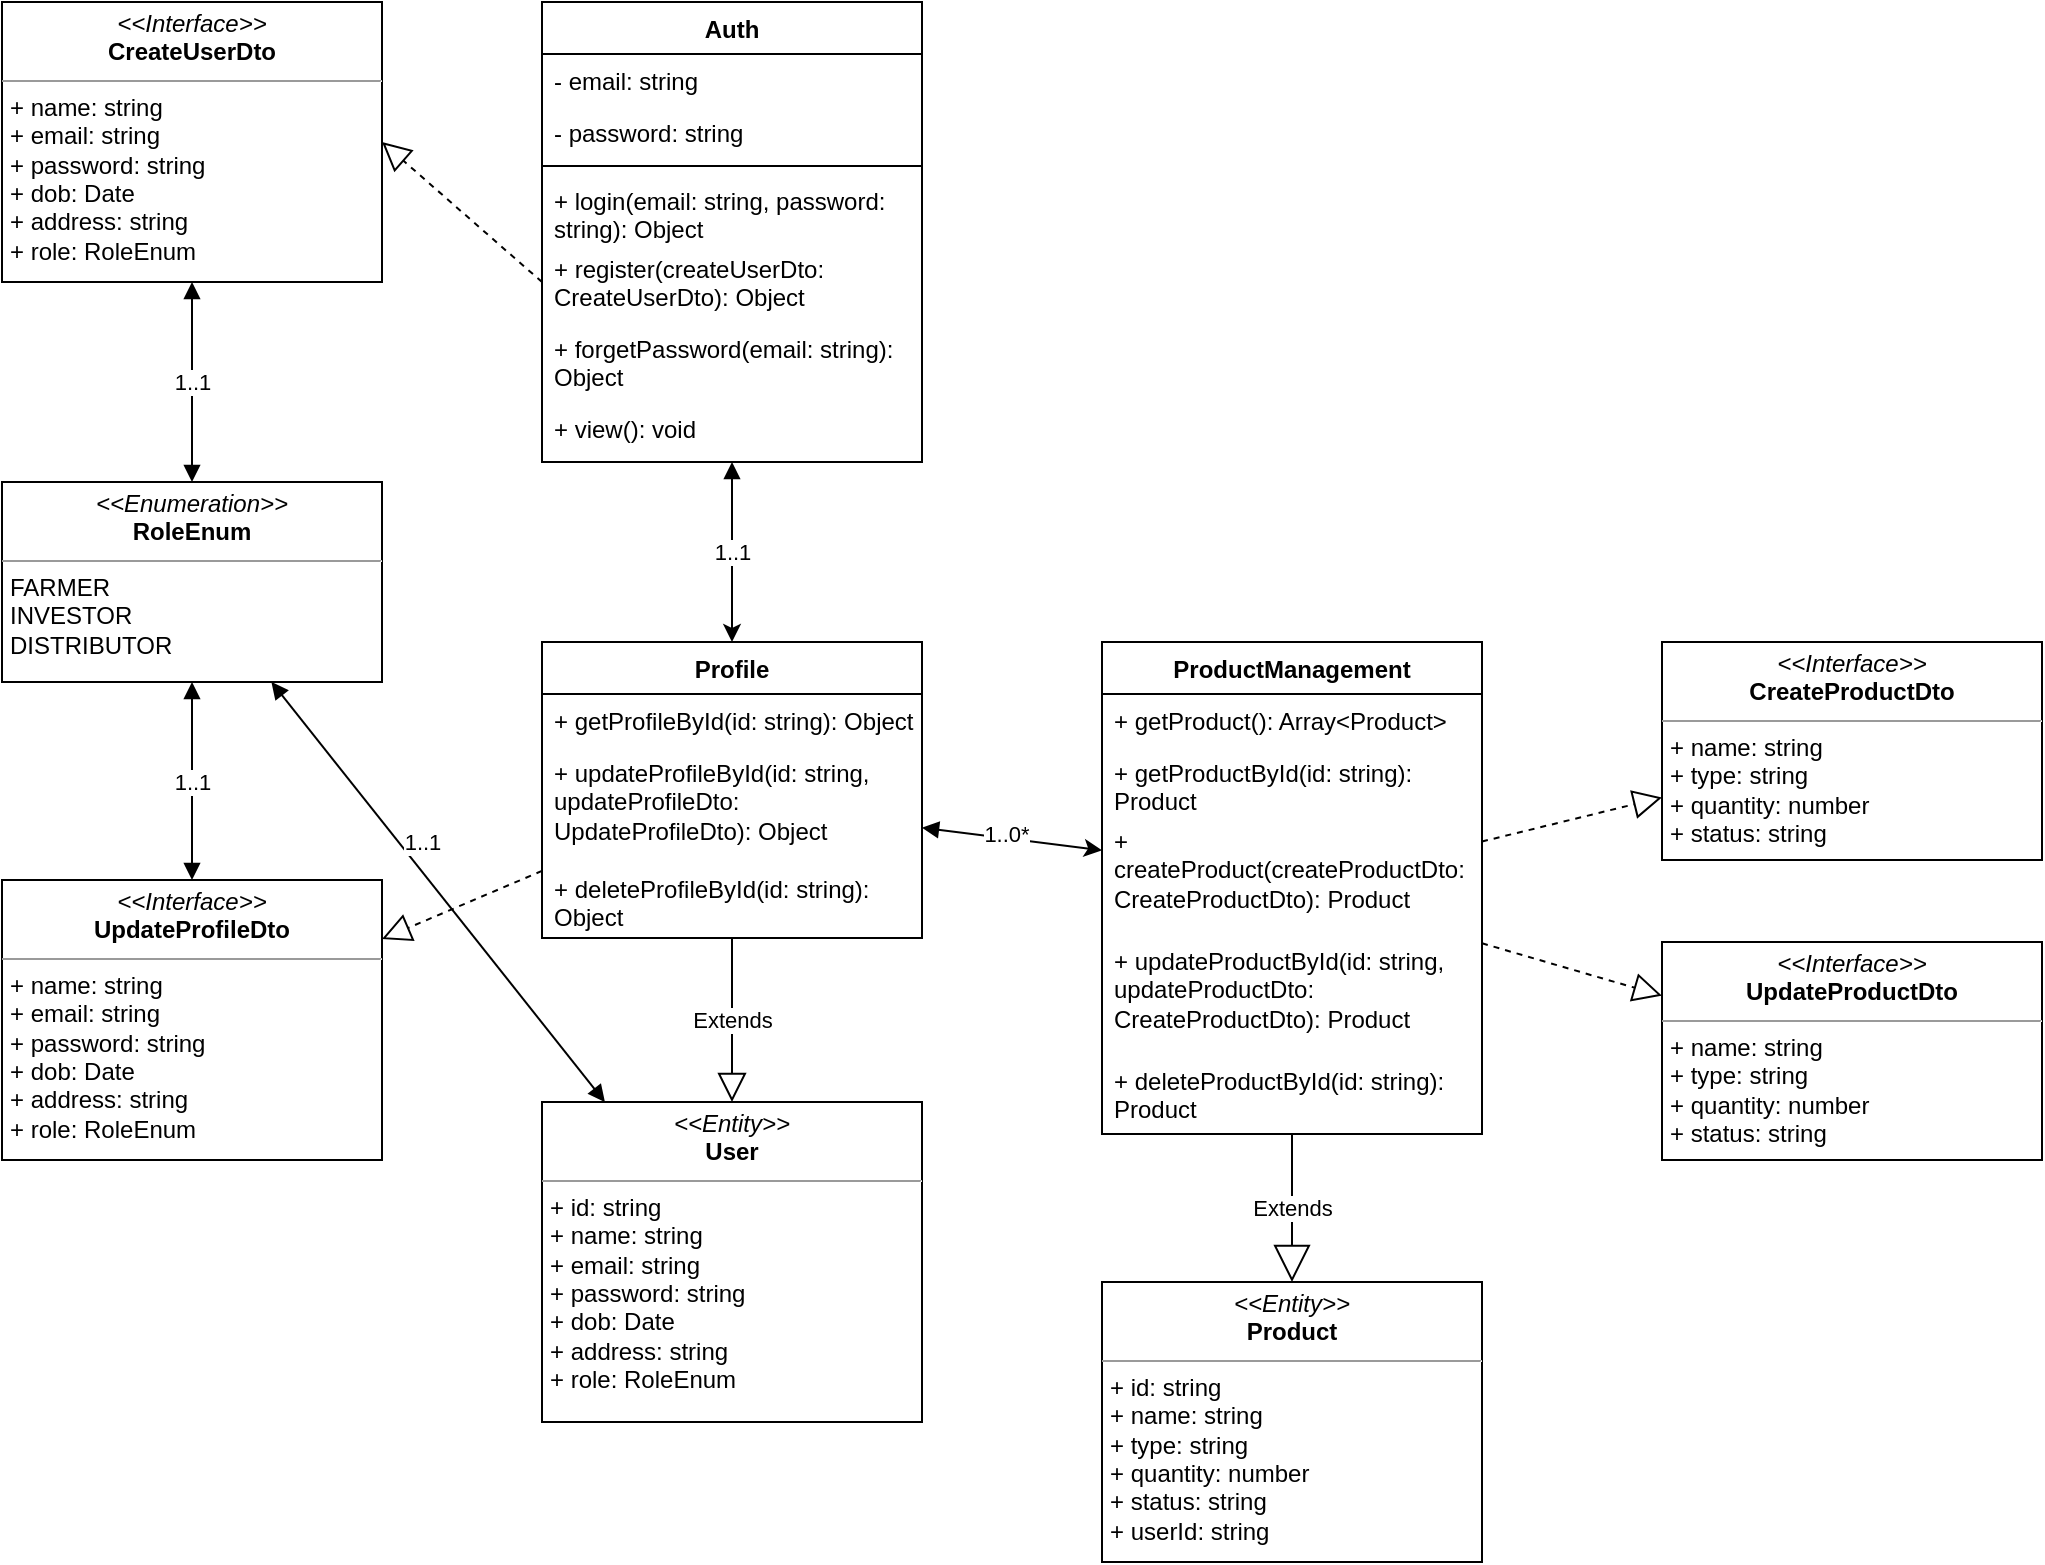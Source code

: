 <mxfile version="21.1.4" type="github">
  <diagram id="C5RBs43oDa-KdzZeNtuy" name="Page-1">
    <mxGraphModel dx="2022" dy="667" grid="1" gridSize="10" guides="1" tooltips="1" connect="1" arrows="1" fold="1" page="1" pageScale="1" pageWidth="827" pageHeight="1169" math="0" shadow="0">
      <root>
        <mxCell id="WIyWlLk6GJQsqaUBKTNV-0" />
        <mxCell id="WIyWlLk6GJQsqaUBKTNV-1" parent="WIyWlLk6GJQsqaUBKTNV-0" />
        <mxCell id="qo7mncc2p6GoIlYHqSef-36" value="1..1" style="edgeStyle=orthogonalEdgeStyle;rounded=0;orthogonalLoop=1;jettySize=auto;html=1;startArrow=block;startFill=1;" edge="1" parent="WIyWlLk6GJQsqaUBKTNV-1" source="qo7mncc2p6GoIlYHqSef-0" target="qo7mncc2p6GoIlYHqSef-13">
          <mxGeometry relative="1" as="geometry" />
        </mxCell>
        <mxCell id="qo7mncc2p6GoIlYHqSef-0" value="Auth" style="swimlane;fontStyle=1;align=center;verticalAlign=top;childLayout=stackLayout;horizontal=1;startSize=26;horizontalStack=0;resizeParent=1;resizeParentMax=0;resizeLast=0;collapsible=1;marginBottom=0;whiteSpace=wrap;html=1;" vertex="1" parent="WIyWlLk6GJQsqaUBKTNV-1">
          <mxGeometry x="160" y="160" width="190" height="230" as="geometry" />
        </mxCell>
        <mxCell id="qo7mncc2p6GoIlYHqSef-1" value="- email: string" style="text;strokeColor=none;fillColor=none;align=left;verticalAlign=top;spacingLeft=4;spacingRight=4;overflow=hidden;rotatable=0;points=[[0,0.5],[1,0.5]];portConstraint=eastwest;whiteSpace=wrap;html=1;" vertex="1" parent="qo7mncc2p6GoIlYHqSef-0">
          <mxGeometry y="26" width="190" height="26" as="geometry" />
        </mxCell>
        <mxCell id="qo7mncc2p6GoIlYHqSef-5" value="- password: string" style="text;strokeColor=none;fillColor=none;align=left;verticalAlign=top;spacingLeft=4;spacingRight=4;overflow=hidden;rotatable=0;points=[[0,0.5],[1,0.5]];portConstraint=eastwest;whiteSpace=wrap;html=1;" vertex="1" parent="qo7mncc2p6GoIlYHqSef-0">
          <mxGeometry y="52" width="190" height="26" as="geometry" />
        </mxCell>
        <mxCell id="qo7mncc2p6GoIlYHqSef-2" value="" style="line;strokeWidth=1;fillColor=none;align=left;verticalAlign=middle;spacingTop=-1;spacingLeft=3;spacingRight=3;rotatable=0;labelPosition=right;points=[];portConstraint=eastwest;strokeColor=inherit;" vertex="1" parent="qo7mncc2p6GoIlYHqSef-0">
          <mxGeometry y="78" width="190" height="8" as="geometry" />
        </mxCell>
        <mxCell id="qo7mncc2p6GoIlYHqSef-3" value="+ login(email: string, password: string): Object" style="text;strokeColor=none;fillColor=none;align=left;verticalAlign=top;spacingLeft=4;spacingRight=4;overflow=hidden;rotatable=0;points=[[0,0.5],[1,0.5]];portConstraint=eastwest;whiteSpace=wrap;html=1;" vertex="1" parent="qo7mncc2p6GoIlYHqSef-0">
          <mxGeometry y="86" width="190" height="34" as="geometry" />
        </mxCell>
        <mxCell id="qo7mncc2p6GoIlYHqSef-7" value="+ register(createUserDto: CreateUserDto): Object" style="text;strokeColor=none;fillColor=none;align=left;verticalAlign=top;spacingLeft=4;spacingRight=4;overflow=hidden;rotatable=0;points=[[0,0.5],[1,0.5]];portConstraint=eastwest;whiteSpace=wrap;html=1;" vertex="1" parent="qo7mncc2p6GoIlYHqSef-0">
          <mxGeometry y="120" width="190" height="40" as="geometry" />
        </mxCell>
        <mxCell id="qo7mncc2p6GoIlYHqSef-6" value="+ forgetPassword(email: string): Object" style="text;strokeColor=none;fillColor=none;align=left;verticalAlign=top;spacingLeft=4;spacingRight=4;overflow=hidden;rotatable=0;points=[[0,0.5],[1,0.5]];portConstraint=eastwest;whiteSpace=wrap;html=1;" vertex="1" parent="qo7mncc2p6GoIlYHqSef-0">
          <mxGeometry y="160" width="190" height="40" as="geometry" />
        </mxCell>
        <mxCell id="qo7mncc2p6GoIlYHqSef-18" value="+ view(): void" style="text;strokeColor=none;fillColor=none;align=left;verticalAlign=top;spacingLeft=4;spacingRight=4;overflow=hidden;rotatable=0;points=[[0,0.5],[1,0.5]];portConstraint=eastwest;whiteSpace=wrap;html=1;" vertex="1" parent="qo7mncc2p6GoIlYHqSef-0">
          <mxGeometry y="200" width="190" height="30" as="geometry" />
        </mxCell>
        <mxCell id="qo7mncc2p6GoIlYHqSef-9" value="&lt;p style=&quot;margin:0px;margin-top:4px;text-align:center;&quot;&gt;&lt;i&gt;&amp;lt;&amp;lt;Interface&amp;gt;&amp;gt;&lt;/i&gt;&lt;br&gt;&lt;b&gt;CreateUserDto&lt;/b&gt;&lt;/p&gt;&lt;hr size=&quot;1&quot;&gt;&lt;p style=&quot;margin:0px;margin-left:4px;&quot;&gt;+ name: string&lt;/p&gt;&lt;p style=&quot;margin:0px;margin-left:4px;&quot;&gt;+ email: string&lt;br&gt;+ password: string&lt;/p&gt;&lt;p style=&quot;margin:0px;margin-left:4px;&quot;&gt;+ dob: Date&lt;br&gt;&lt;/p&gt;&lt;p style=&quot;margin:0px;margin-left:4px;&quot;&gt;+ address: string&lt;/p&gt;&lt;p style=&quot;margin:0px;margin-left:4px;&quot;&gt;+ role: RoleEnum&lt;/p&gt;" style="verticalAlign=top;align=left;overflow=fill;fontSize=12;fontFamily=Helvetica;html=1;whiteSpace=wrap;" vertex="1" parent="WIyWlLk6GJQsqaUBKTNV-1">
          <mxGeometry x="-110" y="160" width="190" height="140" as="geometry" />
        </mxCell>
        <mxCell id="qo7mncc2p6GoIlYHqSef-10" value="" style="endArrow=block;dashed=1;endFill=0;endSize=12;html=1;rounded=0;entryX=1;entryY=0.5;entryDx=0;entryDy=0;exitX=0;exitY=0.5;exitDx=0;exitDy=0;" edge="1" parent="WIyWlLk6GJQsqaUBKTNV-1" source="qo7mncc2p6GoIlYHqSef-7" target="qo7mncc2p6GoIlYHqSef-9">
          <mxGeometry width="160" relative="1" as="geometry">
            <mxPoint x="-30" y="360" as="sourcePoint" />
            <mxPoint x="130" y="360" as="targetPoint" />
          </mxGeometry>
        </mxCell>
        <mxCell id="qo7mncc2p6GoIlYHqSef-11" value="&lt;p style=&quot;margin:0px;margin-top:4px;text-align:center;&quot;&gt;&lt;i&gt;&amp;lt;&amp;lt;Enumeration&amp;gt;&amp;gt;&lt;/i&gt;&lt;br&gt;&lt;b&gt;RoleEnum&lt;/b&gt;&lt;/p&gt;&lt;hr size=&quot;1&quot;&gt;&lt;p style=&quot;margin:0px;margin-left:4px;&quot;&gt;FARMER&lt;br&gt;INVESTOR&lt;br&gt;DISTRIBUTOR&lt;/p&gt;" style="verticalAlign=top;align=left;overflow=fill;fontSize=12;fontFamily=Helvetica;html=1;whiteSpace=wrap;" vertex="1" parent="WIyWlLk6GJQsqaUBKTNV-1">
          <mxGeometry x="-110" y="400" width="190" height="100" as="geometry" />
        </mxCell>
        <mxCell id="qo7mncc2p6GoIlYHqSef-34" value="Extends" style="edgeStyle=orthogonalEdgeStyle;rounded=0;orthogonalLoop=1;jettySize=auto;html=1;endArrow=block;endFill=0;endSize=12;" edge="1" parent="WIyWlLk6GJQsqaUBKTNV-1" source="qo7mncc2p6GoIlYHqSef-13" target="qo7mncc2p6GoIlYHqSef-19">
          <mxGeometry relative="1" as="geometry" />
        </mxCell>
        <mxCell id="qo7mncc2p6GoIlYHqSef-13" value="Profile" style="swimlane;fontStyle=1;align=center;verticalAlign=top;childLayout=stackLayout;horizontal=1;startSize=26;horizontalStack=0;resizeParent=1;resizeParentMax=0;resizeLast=0;collapsible=1;marginBottom=0;whiteSpace=wrap;html=1;" vertex="1" parent="WIyWlLk6GJQsqaUBKTNV-1">
          <mxGeometry x="160" y="480" width="190" height="148" as="geometry" />
        </mxCell>
        <mxCell id="qo7mncc2p6GoIlYHqSef-16" value="+ getProfileById(id: string): Object" style="text;strokeColor=none;fillColor=none;align=left;verticalAlign=top;spacingLeft=4;spacingRight=4;overflow=hidden;rotatable=0;points=[[0,0.5],[1,0.5]];portConstraint=eastwest;whiteSpace=wrap;html=1;" vertex="1" parent="qo7mncc2p6GoIlYHqSef-13">
          <mxGeometry y="26" width="190" height="26" as="geometry" />
        </mxCell>
        <mxCell id="qo7mncc2p6GoIlYHqSef-32" value="+ updateProfileById(id: string, updateProfileDto: UpdateProfileDto): Object" style="text;strokeColor=none;fillColor=none;align=left;verticalAlign=top;spacingLeft=4;spacingRight=4;overflow=hidden;rotatable=0;points=[[0,0.5],[1,0.5]];portConstraint=eastwest;whiteSpace=wrap;html=1;" vertex="1" parent="qo7mncc2p6GoIlYHqSef-13">
          <mxGeometry y="52" width="190" height="58" as="geometry" />
        </mxCell>
        <mxCell id="qo7mncc2p6GoIlYHqSef-33" value="+ deleteProfileById(id: string): Object" style="text;strokeColor=none;fillColor=none;align=left;verticalAlign=top;spacingLeft=4;spacingRight=4;overflow=hidden;rotatable=0;points=[[0,0.5],[1,0.5]];portConstraint=eastwest;whiteSpace=wrap;html=1;" vertex="1" parent="qo7mncc2p6GoIlYHqSef-13">
          <mxGeometry y="110" width="190" height="38" as="geometry" />
        </mxCell>
        <mxCell id="qo7mncc2p6GoIlYHqSef-19" value="&lt;p style=&quot;margin:0px;margin-top:4px;text-align:center;&quot;&gt;&lt;i&gt;&amp;lt;&amp;lt;Entity&amp;gt;&amp;gt;&lt;/i&gt;&lt;br&gt;&lt;b&gt;User&lt;/b&gt;&lt;/p&gt;&lt;hr size=&quot;1&quot;&gt;&lt;p style=&quot;border-color: var(--border-color); margin: 0px 0px 0px 4px;&quot;&gt;+ id: string&lt;/p&gt;&lt;p style=&quot;border-color: var(--border-color); margin: 0px 0px 0px 4px;&quot;&gt;+ name: string&lt;/p&gt;&lt;p style=&quot;border-color: var(--border-color); margin: 0px 0px 0px 4px;&quot;&gt;+ email: string&lt;br style=&quot;border-color: var(--border-color);&quot;&gt;+ password: string&lt;/p&gt;&lt;p style=&quot;border-color: var(--border-color); margin: 0px 0px 0px 4px;&quot;&gt;+ dob: Date&lt;br style=&quot;border-color: var(--border-color);&quot;&gt;&lt;/p&gt;&lt;p style=&quot;border-color: var(--border-color); margin: 0px 0px 0px 4px;&quot;&gt;+ address: string&lt;/p&gt;&lt;p style=&quot;border-color: var(--border-color); margin: 0px 0px 0px 4px;&quot;&gt;+ role: RoleEnum&lt;/p&gt;" style="verticalAlign=top;align=left;overflow=fill;fontSize=12;fontFamily=Helvetica;html=1;whiteSpace=wrap;" vertex="1" parent="WIyWlLk6GJQsqaUBKTNV-1">
          <mxGeometry x="160" y="710" width="190" height="160" as="geometry" />
        </mxCell>
        <mxCell id="qo7mncc2p6GoIlYHqSef-39" value="ProductManagement" style="swimlane;fontStyle=1;align=center;verticalAlign=top;childLayout=stackLayout;horizontal=1;startSize=26;horizontalStack=0;resizeParent=1;resizeParentMax=0;resizeLast=0;collapsible=1;marginBottom=0;whiteSpace=wrap;html=1;" vertex="1" parent="WIyWlLk6GJQsqaUBKTNV-1">
          <mxGeometry x="440" y="480" width="190" height="246" as="geometry" />
        </mxCell>
        <mxCell id="qo7mncc2p6GoIlYHqSef-42" value="+ getProduct(): Array&amp;lt;Product&amp;gt;" style="text;strokeColor=none;fillColor=none;align=left;verticalAlign=top;spacingLeft=4;spacingRight=4;overflow=hidden;rotatable=0;points=[[0,0.5],[1,0.5]];portConstraint=eastwest;whiteSpace=wrap;html=1;" vertex="1" parent="qo7mncc2p6GoIlYHqSef-39">
          <mxGeometry y="26" width="190" height="26" as="geometry" />
        </mxCell>
        <mxCell id="qo7mncc2p6GoIlYHqSef-50" value="+ getProductById(id: string): Product" style="text;strokeColor=none;fillColor=none;align=left;verticalAlign=top;spacingLeft=4;spacingRight=4;overflow=hidden;rotatable=0;points=[[0,0.5],[1,0.5]];portConstraint=eastwest;whiteSpace=wrap;html=1;" vertex="1" parent="qo7mncc2p6GoIlYHqSef-39">
          <mxGeometry y="52" width="190" height="34" as="geometry" />
        </mxCell>
        <mxCell id="qo7mncc2p6GoIlYHqSef-52" value="+ createProduct(createProductDto: CreateProductDto): Product" style="text;strokeColor=none;fillColor=none;align=left;verticalAlign=top;spacingLeft=4;spacingRight=4;overflow=hidden;rotatable=0;points=[[0,0.5],[1,0.5]];portConstraint=eastwest;whiteSpace=wrap;html=1;" vertex="1" parent="qo7mncc2p6GoIlYHqSef-39">
          <mxGeometry y="86" width="190" height="60" as="geometry" />
        </mxCell>
        <mxCell id="qo7mncc2p6GoIlYHqSef-53" value="+ updateProductById(id: string, updateProductDto: CreateProductDto): Product" style="text;strokeColor=none;fillColor=none;align=left;verticalAlign=top;spacingLeft=4;spacingRight=4;overflow=hidden;rotatable=0;points=[[0,0.5],[1,0.5]];portConstraint=eastwest;whiteSpace=wrap;html=1;" vertex="1" parent="qo7mncc2p6GoIlYHqSef-39">
          <mxGeometry y="146" width="190" height="60" as="geometry" />
        </mxCell>
        <mxCell id="qo7mncc2p6GoIlYHqSef-54" value="+ deleteProductById(id: string): Product" style="text;strokeColor=none;fillColor=none;align=left;verticalAlign=top;spacingLeft=4;spacingRight=4;overflow=hidden;rotatable=0;points=[[0,0.5],[1,0.5]];portConstraint=eastwest;whiteSpace=wrap;html=1;" vertex="1" parent="qo7mncc2p6GoIlYHqSef-39">
          <mxGeometry y="206" width="190" height="40" as="geometry" />
        </mxCell>
        <mxCell id="qo7mncc2p6GoIlYHqSef-48" value="&lt;p style=&quot;margin:0px;margin-top:4px;text-align:center;&quot;&gt;&lt;i&gt;&amp;lt;&amp;lt;Entity&amp;gt;&amp;gt;&lt;/i&gt;&lt;br&gt;&lt;b&gt;Product&lt;/b&gt;&lt;/p&gt;&lt;hr size=&quot;1&quot;&gt;&lt;p style=&quot;border-color: var(--border-color); margin: 0px 0px 0px 4px;&quot;&gt;+ id: string&lt;/p&gt;&lt;p style=&quot;border-color: var(--border-color); margin: 0px 0px 0px 4px;&quot;&gt;+ name: string&lt;/p&gt;&lt;p style=&quot;border-color: var(--border-color); margin: 0px 0px 0px 4px;&quot;&gt;+ type: string&lt;/p&gt;&lt;p style=&quot;border-color: var(--border-color); margin: 0px 0px 0px 4px;&quot;&gt;+ quantity: number&lt;/p&gt;&lt;p style=&quot;border-color: var(--border-color); margin: 0px 0px 0px 4px;&quot;&gt;+ status: string&lt;/p&gt;&lt;p style=&quot;border-color: var(--border-color); margin: 0px 0px 0px 4px;&quot;&gt;+ userId: string&lt;/p&gt;" style="verticalAlign=top;align=left;overflow=fill;fontSize=12;fontFamily=Helvetica;html=1;whiteSpace=wrap;" vertex="1" parent="WIyWlLk6GJQsqaUBKTNV-1">
          <mxGeometry x="440" y="800" width="190" height="140" as="geometry" />
        </mxCell>
        <mxCell id="qo7mncc2p6GoIlYHqSef-49" value="Extends" style="endArrow=block;endSize=16;endFill=0;html=1;rounded=0;entryX=0.5;entryY=0;entryDx=0;entryDy=0;" edge="1" parent="WIyWlLk6GJQsqaUBKTNV-1" source="qo7mncc2p6GoIlYHqSef-39" target="qo7mncc2p6GoIlYHqSef-48">
          <mxGeometry width="160" relative="1" as="geometry">
            <mxPoint x="450" y="650" as="sourcePoint" />
            <mxPoint x="610" y="650" as="targetPoint" />
          </mxGeometry>
        </mxCell>
        <mxCell id="qo7mncc2p6GoIlYHqSef-55" value="" style="rounded=0;orthogonalLoop=1;jettySize=auto;html=1;startArrow=block;startFill=1;" edge="1" parent="WIyWlLk6GJQsqaUBKTNV-1" source="qo7mncc2p6GoIlYHqSef-32" target="qo7mncc2p6GoIlYHqSef-52">
          <mxGeometry relative="1" as="geometry" />
        </mxCell>
        <mxCell id="qo7mncc2p6GoIlYHqSef-56" value="1..0*" style="edgeLabel;html=1;align=center;verticalAlign=middle;resizable=0;points=[];" vertex="1" connectable="0" parent="qo7mncc2p6GoIlYHqSef-55">
          <mxGeometry x="-0.619" relative="1" as="geometry">
            <mxPoint x="24" y="1" as="offset" />
          </mxGeometry>
        </mxCell>
        <mxCell id="qo7mncc2p6GoIlYHqSef-57" value="&lt;p style=&quot;margin:0px;margin-top:4px;text-align:center;&quot;&gt;&lt;i&gt;&amp;lt;&amp;lt;Interface&amp;gt;&amp;gt;&lt;/i&gt;&lt;br&gt;&lt;b&gt;CreateProductDto&lt;/b&gt;&lt;/p&gt;&lt;hr size=&quot;1&quot;&gt;&lt;p style=&quot;border-color: var(--border-color); margin: 0px 0px 0px 4px;&quot;&gt;&lt;span style=&quot;background-color: initial;&quot;&gt;+ name: string&lt;/span&gt;&lt;br&gt;&lt;/p&gt;&lt;p style=&quot;border-color: var(--border-color); margin: 0px 0px 0px 4px;&quot;&gt;+ type: string&lt;/p&gt;&lt;p style=&quot;border-color: var(--border-color); margin: 0px 0px 0px 4px;&quot;&gt;+ quantity: number&lt;/p&gt;&lt;p style=&quot;border-color: var(--border-color); margin: 0px 0px 0px 4px;&quot;&gt;+ status: string&lt;/p&gt;" style="verticalAlign=top;align=left;overflow=fill;fontSize=12;fontFamily=Helvetica;html=1;whiteSpace=wrap;" vertex="1" parent="WIyWlLk6GJQsqaUBKTNV-1">
          <mxGeometry x="720" y="480" width="190" height="109" as="geometry" />
        </mxCell>
        <mxCell id="qo7mncc2p6GoIlYHqSef-59" value="&lt;p style=&quot;margin:0px;margin-top:4px;text-align:center;&quot;&gt;&lt;i&gt;&amp;lt;&amp;lt;Interface&amp;gt;&amp;gt;&lt;/i&gt;&lt;br&gt;&lt;b&gt;UpdateProductDto&lt;/b&gt;&lt;/p&gt;&lt;hr size=&quot;1&quot;&gt;&lt;p style=&quot;border-color: var(--border-color); margin: 0px 0px 0px 4px;&quot;&gt;&lt;span style=&quot;background-color: initial;&quot;&gt;+ name: string&lt;/span&gt;&lt;br&gt;&lt;/p&gt;&lt;p style=&quot;border-color: var(--border-color); margin: 0px 0px 0px 4px;&quot;&gt;+ type: string&lt;/p&gt;&lt;p style=&quot;border-color: var(--border-color); margin: 0px 0px 0px 4px;&quot;&gt;+ quantity: number&lt;/p&gt;&lt;p style=&quot;border-color: var(--border-color); margin: 0px 0px 0px 4px;&quot;&gt;+ status: string&lt;/p&gt;" style="verticalAlign=top;align=left;overflow=fill;fontSize=12;fontFamily=Helvetica;html=1;whiteSpace=wrap;" vertex="1" parent="WIyWlLk6GJQsqaUBKTNV-1">
          <mxGeometry x="720" y="630" width="190" height="109" as="geometry" />
        </mxCell>
        <mxCell id="qo7mncc2p6GoIlYHqSef-60" value="" style="endArrow=block;dashed=1;endFill=0;endSize=12;html=1;rounded=0;" edge="1" parent="WIyWlLk6GJQsqaUBKTNV-1" source="qo7mncc2p6GoIlYHqSef-39" target="qo7mncc2p6GoIlYHqSef-57">
          <mxGeometry width="160" relative="1" as="geometry">
            <mxPoint x="680" y="790" as="sourcePoint" />
            <mxPoint x="840" y="790" as="targetPoint" />
          </mxGeometry>
        </mxCell>
        <mxCell id="qo7mncc2p6GoIlYHqSef-61" value="" style="endArrow=block;dashed=1;endFill=0;endSize=12;html=1;rounded=0;" edge="1" parent="WIyWlLk6GJQsqaUBKTNV-1" source="qo7mncc2p6GoIlYHqSef-39" target="qo7mncc2p6GoIlYHqSef-59">
          <mxGeometry width="160" relative="1" as="geometry">
            <mxPoint x="680" y="840" as="sourcePoint" />
            <mxPoint x="840" y="840" as="targetPoint" />
          </mxGeometry>
        </mxCell>
        <mxCell id="qo7mncc2p6GoIlYHqSef-62" value="&lt;p style=&quot;margin:0px;margin-top:4px;text-align:center;&quot;&gt;&lt;i&gt;&amp;lt;&amp;lt;Interface&amp;gt;&amp;gt;&lt;/i&gt;&lt;br&gt;&lt;b&gt;UpdateProfileDto&lt;/b&gt;&lt;/p&gt;&lt;hr size=&quot;1&quot;&gt;&lt;p style=&quot;border-color: var(--border-color); margin: 0px 0px 0px 4px;&quot;&gt;+ name: string&lt;/p&gt;&lt;p style=&quot;border-color: var(--border-color); margin: 0px 0px 0px 4px;&quot;&gt;+ email: string&lt;br style=&quot;border-color: var(--border-color);&quot;&gt;+ password: string&lt;/p&gt;&lt;p style=&quot;border-color: var(--border-color); margin: 0px 0px 0px 4px;&quot;&gt;+ dob: Date&lt;br style=&quot;border-color: var(--border-color);&quot;&gt;&lt;/p&gt;&lt;p style=&quot;border-color: var(--border-color); margin: 0px 0px 0px 4px;&quot;&gt;+ address: string&lt;/p&gt;&lt;p style=&quot;border-color: var(--border-color); margin: 0px 0px 0px 4px;&quot;&gt;+ role: RoleEnum&lt;/p&gt;" style="verticalAlign=top;align=left;overflow=fill;fontSize=12;fontFamily=Helvetica;html=1;whiteSpace=wrap;" vertex="1" parent="WIyWlLk6GJQsqaUBKTNV-1">
          <mxGeometry x="-110" y="599" width="190" height="140" as="geometry" />
        </mxCell>
        <mxCell id="qo7mncc2p6GoIlYHqSef-63" value="" style="endArrow=block;dashed=1;endFill=0;endSize=12;html=1;rounded=0;" edge="1" parent="WIyWlLk6GJQsqaUBKTNV-1" source="qo7mncc2p6GoIlYHqSef-13" target="qo7mncc2p6GoIlYHqSef-62">
          <mxGeometry width="160" relative="1" as="geometry">
            <mxPoint x="-120" y="820" as="sourcePoint" />
            <mxPoint x="40" y="820" as="targetPoint" />
          </mxGeometry>
        </mxCell>
        <mxCell id="qo7mncc2p6GoIlYHqSef-70" value="1..1" style="endArrow=block;startArrow=block;endFill=1;startFill=1;html=1;rounded=0;exitX=0.5;exitY=1;exitDx=0;exitDy=0;entryX=0.5;entryY=0;entryDx=0;entryDy=0;" edge="1" parent="WIyWlLk6GJQsqaUBKTNV-1" source="qo7mncc2p6GoIlYHqSef-9" target="qo7mncc2p6GoIlYHqSef-11">
          <mxGeometry width="160" relative="1" as="geometry">
            <mxPoint x="-220" y="560" as="sourcePoint" />
            <mxPoint x="-60" y="560" as="targetPoint" />
          </mxGeometry>
        </mxCell>
        <mxCell id="qo7mncc2p6GoIlYHqSef-71" value="1..1" style="endArrow=block;startArrow=block;endFill=1;startFill=1;html=1;rounded=0;exitX=0.5;exitY=1;exitDx=0;exitDy=0;entryX=0.5;entryY=0;entryDx=0;entryDy=0;" edge="1" parent="WIyWlLk6GJQsqaUBKTNV-1" source="qo7mncc2p6GoIlYHqSef-11" target="qo7mncc2p6GoIlYHqSef-62">
          <mxGeometry width="160" relative="1" as="geometry">
            <mxPoint x="-190" y="550" as="sourcePoint" />
            <mxPoint x="-30" y="550" as="targetPoint" />
          </mxGeometry>
        </mxCell>
        <mxCell id="qo7mncc2p6GoIlYHqSef-73" value="1..1" style="endArrow=block;startArrow=block;endFill=1;startFill=1;html=1;rounded=0;" edge="1" parent="WIyWlLk6GJQsqaUBKTNV-1" source="qo7mncc2p6GoIlYHqSef-11" target="qo7mncc2p6GoIlYHqSef-19">
          <mxGeometry x="-0.183" y="9" width="160" relative="1" as="geometry">
            <mxPoint y="820" as="sourcePoint" />
            <mxPoint x="160" y="820" as="targetPoint" />
            <mxPoint as="offset" />
          </mxGeometry>
        </mxCell>
      </root>
    </mxGraphModel>
  </diagram>
</mxfile>
